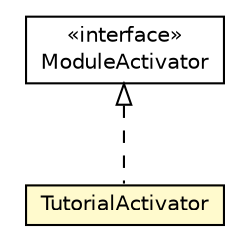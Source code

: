 #!/usr/local/bin/dot
#
# Class diagram 
# Generated by UMLGraph version R5_6-24-gf6e263 (http://www.umlgraph.org/)
#

digraph G {
	edge [fontname="Helvetica",fontsize=10,labelfontname="Helvetica",labelfontsize=10];
	node [fontname="Helvetica",fontsize=10,shape=plaintext];
	nodesep=0.25;
	ranksep=0.5;
	// org.universAAL.middleware.container.ModuleActivator
	c8078919 [label=<<table title="org.universAAL.middleware.container.ModuleActivator" border="0" cellborder="1" cellspacing="0" cellpadding="2" port="p" href="../middleware/container/ModuleActivator.html">
		<tr><td><table border="0" cellspacing="0" cellpadding="1">
<tr><td align="center" balign="center"> &#171;interface&#187; </td></tr>
<tr><td align="center" balign="center"> ModuleActivator </td></tr>
		</table></td></tr>
		</table>>, URL="../middleware/container/ModuleActivator.html", fontname="Helvetica", fontcolor="black", fontsize=10.0];
	// org.universAAL.ontology.TutorialActivator
	c8079435 [label=<<table title="org.universAAL.ontology.TutorialActivator" border="0" cellborder="1" cellspacing="0" cellpadding="2" port="p" bgcolor="lemonChiffon" href="./TutorialActivator.html">
		<tr><td><table border="0" cellspacing="0" cellpadding="1">
<tr><td align="center" balign="center"> TutorialActivator </td></tr>
		</table></td></tr>
		</table>>, URL="./TutorialActivator.html", fontname="Helvetica", fontcolor="black", fontsize=10.0];
	//org.universAAL.ontology.TutorialActivator implements org.universAAL.middleware.container.ModuleActivator
	c8078919:p -> c8079435:p [dir=back,arrowtail=empty,style=dashed];
}

